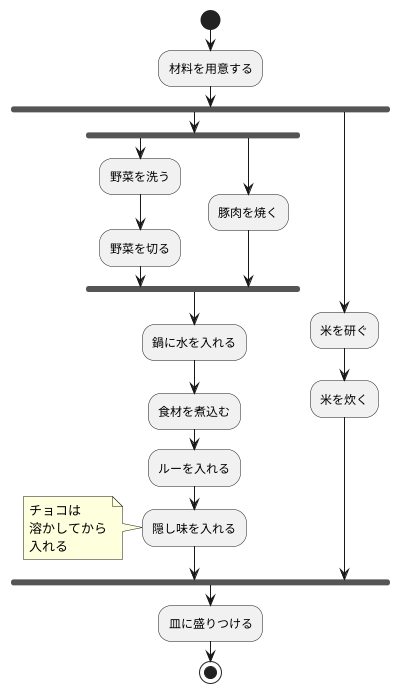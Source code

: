 @startuml カレーライス
start
:材料を用意する;
fork
fork 
:野菜を洗う;
:野菜を切る;
fork again
:豚肉を焼く;
end fork
:鍋に水を入れる;
:食材を煮込む;
:ルーを入れる;
:隠し味を入れる;
note left
チョコは
溶かしてから
入れる
end note
fork again
:米を研ぐ;
:米を炊く;
end fork
:皿に盛りつける;
stop
@enduml
